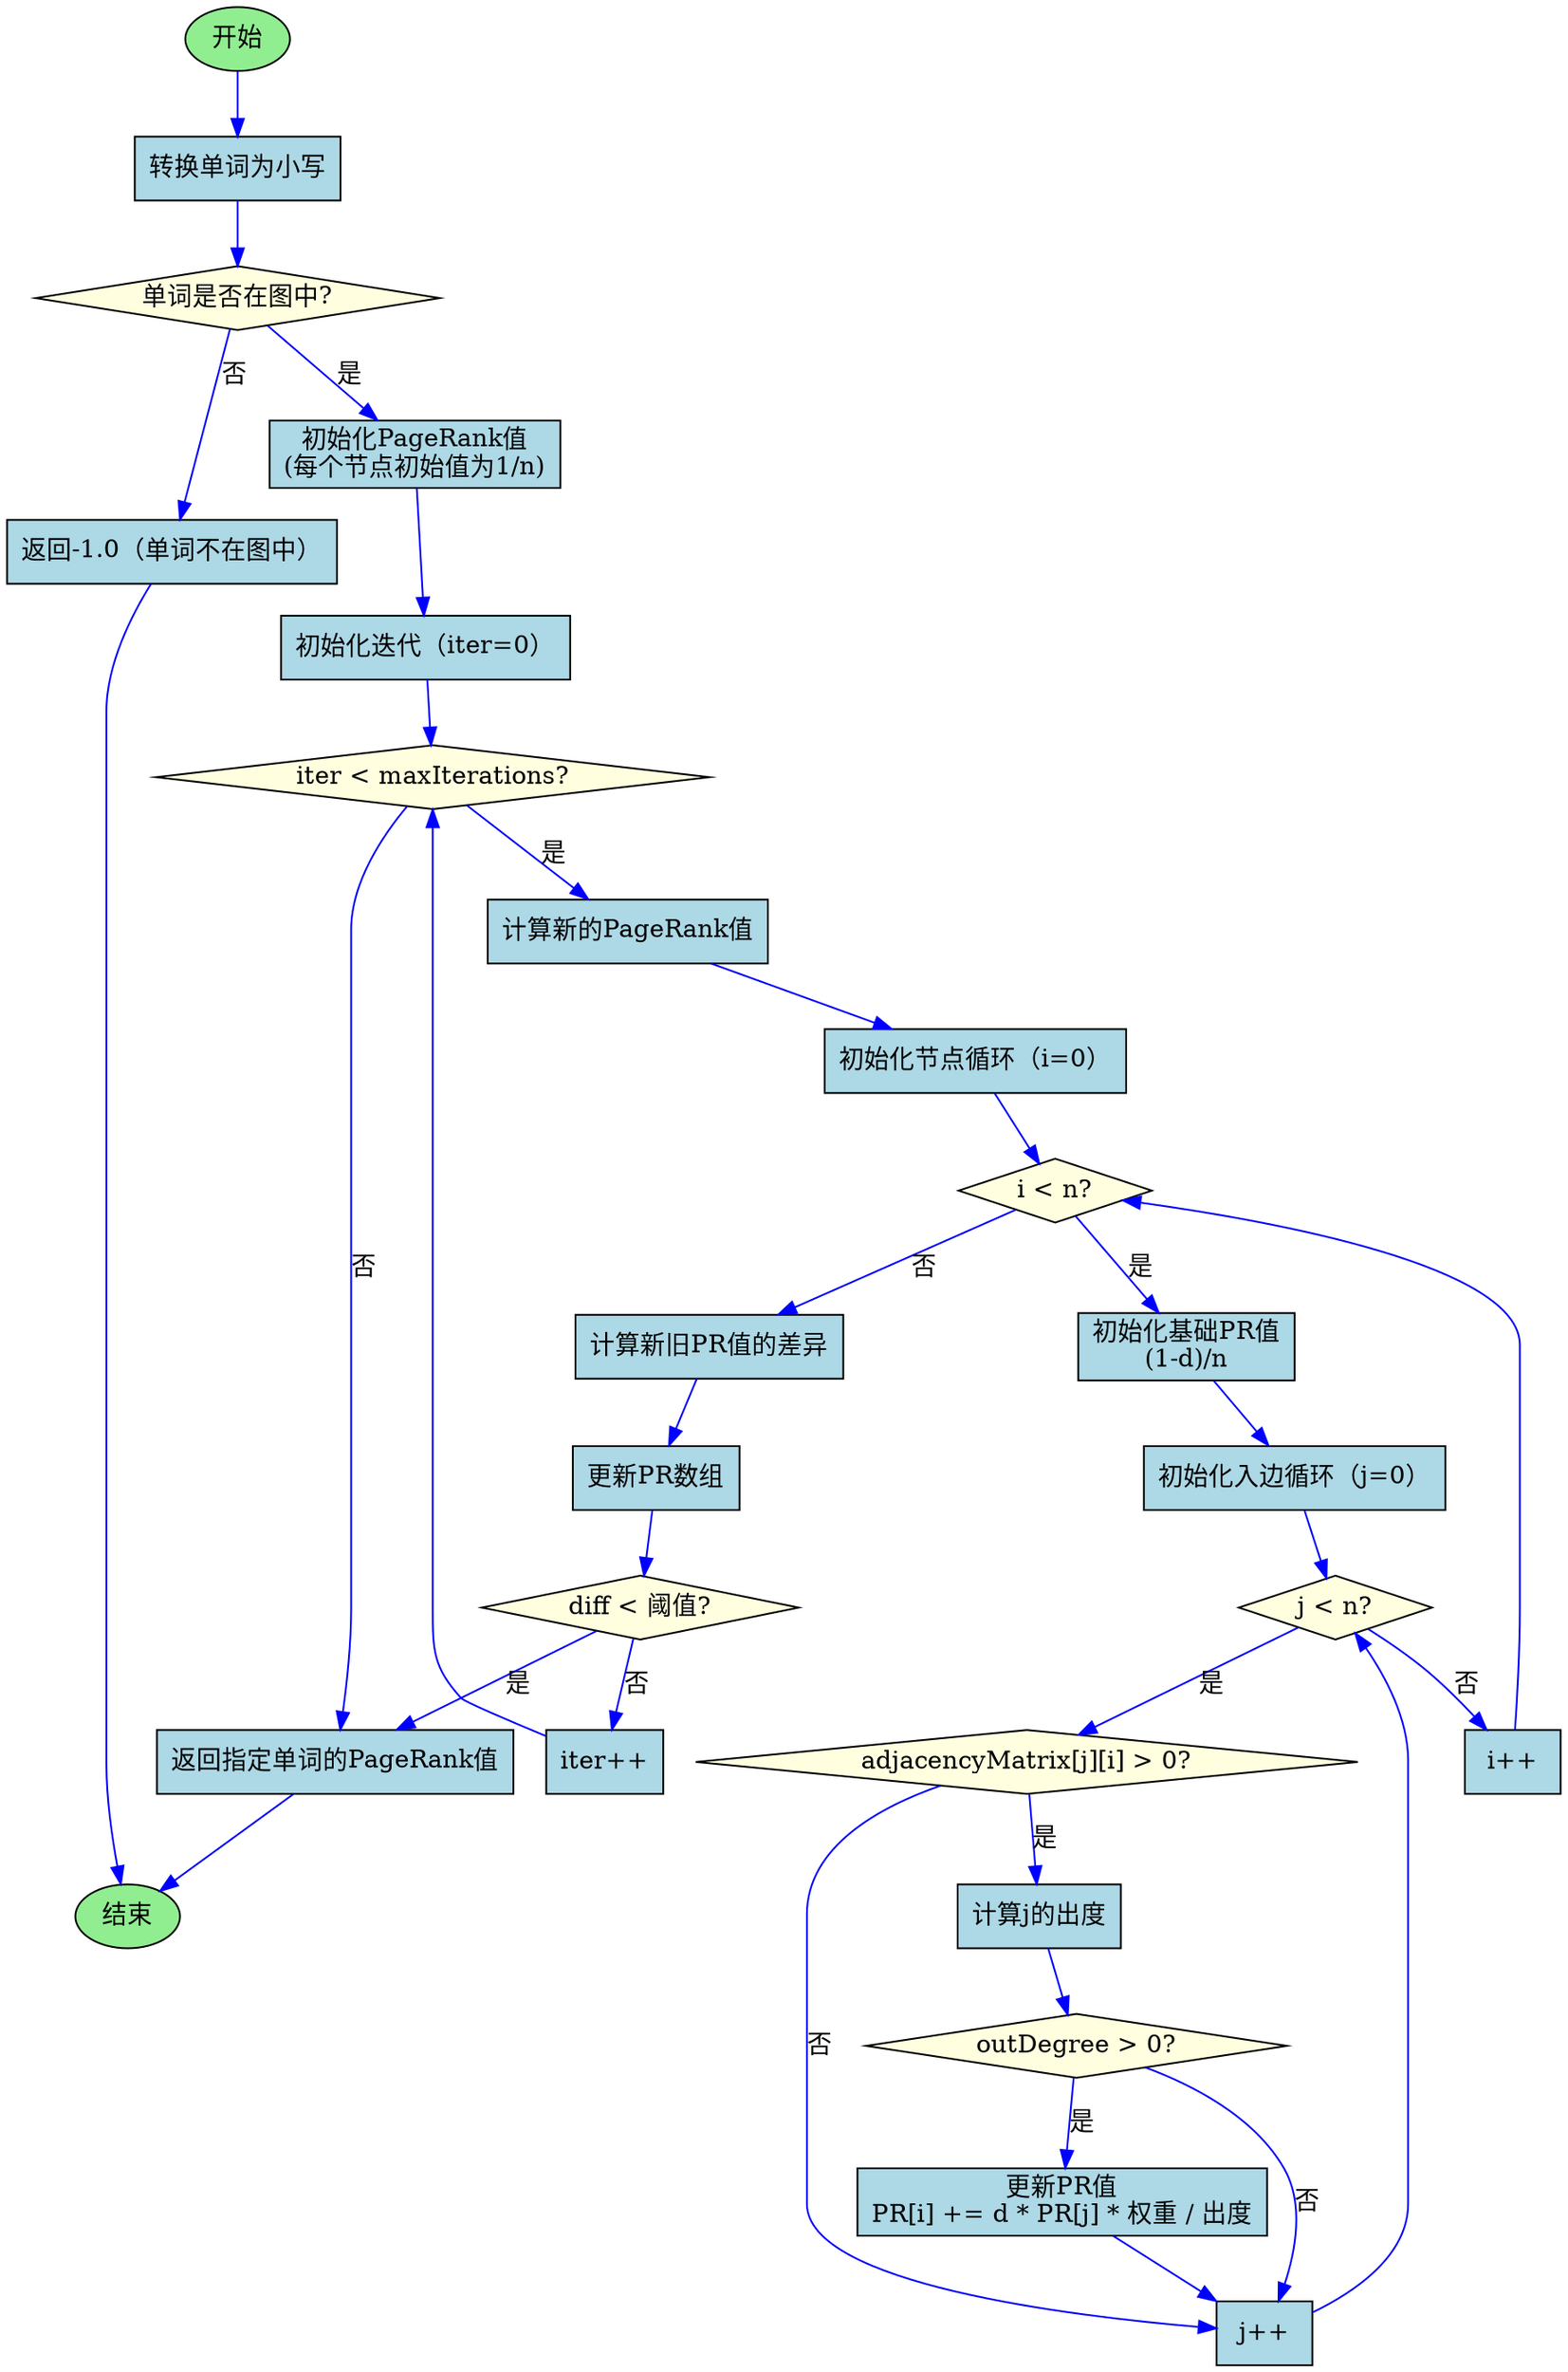 digraph PageRank {
    node [shape=box, style=filled, fillcolor=lightblue];
    edge [color=blue];
    rankdir=TB;

    start [shape=oval, fillcolor=lightgreen, label="开始"];
    convertCase [label="转换单词为小写"];
    checkWord [shape=diamond, fillcolor=lightyellow, label="单词是否在图中?"];
    returnError [label="返回-1.0（单词不在图中）"];
    initPR [label="初始化PageRank值\n(每个节点初始值为1/n)"];
    initLoop [label="初始化迭代（iter=0）"];
    checkIter [shape=diamond, fillcolor=lightyellow, label="iter < maxIterations?"];
    calcNewPR [label="计算新的PageRank值"];
    initNodeLoop [label="初始化节点循环（i=0）"];
    checkNodeIndex [shape=diamond, fillcolor=lightyellow, label="i < n?"];
    initBasePR [label="初始化基础PR值\n(1-d)/n"];
    initIncomingLoop [label="初始化入边循环（j=0）"];
    checkIncomingIndex [shape=diamond, fillcolor=lightyellow, label="j < n?"];
    checkEdge [shape=diamond, fillcolor=lightyellow, label="adjacencyMatrix[j][i] > 0?"];
    calcOutDegree [label="计算j的出度"];
    checkOutDegree [shape=diamond, fillcolor=lightyellow, label="outDegree > 0?"];
    updatePR [label="更新PR值\nPR[i] += d * PR[j] * 权重 / 出度"];
    incrementJ [label="j++"];
    incrementI [label="i++"];
    calcDiff [label="计算新旧PR值的差异"];
    updatePRArray [label="更新PR数组"];
    checkConverge [shape=diamond, fillcolor=lightyellow, label="diff < 阈值?"];
    incrementIter [label="iter++"];
    returnPR [label="返回指定单词的PageRank值"];
    end [shape=oval, fillcolor=lightgreen, label="结束"];
    start -> convertCase;
    convertCase -> checkWord;
    checkWord -> returnError [label="否"];
    checkWord -> initPR [label="是"];
    initPR -> initLoop;
    initLoop -> checkIter;
    checkIter -> calcNewPR [label="是"];
    checkIter -> returnPR [label="否"];
    calcNewPR -> initNodeLoop;
    initNodeLoop -> checkNodeIndex;
    checkNodeIndex -> initBasePR [label="是"];
    checkNodeIndex -> calcDiff [label="否"];
    initBasePR -> initIncomingLoop;
    initIncomingLoop -> checkIncomingIndex;
    checkIncomingIndex -> checkEdge [label="是"];
    checkIncomingIndex -> incrementI [label="否"];
    checkEdge -> calcOutDegree [label="是"];
    checkEdge -> incrementJ [label="否"];
    calcOutDegree -> checkOutDegree;
    checkOutDegree -> updatePR [label="是"];
    checkOutDegree -> incrementJ [label="否"];
    updatePR -> incrementJ;
    incrementJ -> checkIncomingIndex;
    incrementI -> checkNodeIndex;
    calcDiff -> updatePRArray;
    updatePRArray -> checkConverge;
    checkConverge -> returnPR [label="是"];
    checkConverge -> incrementIter [label="否"];
    incrementIter -> checkIter;
    returnPR -> end;
    returnError -> end;
}